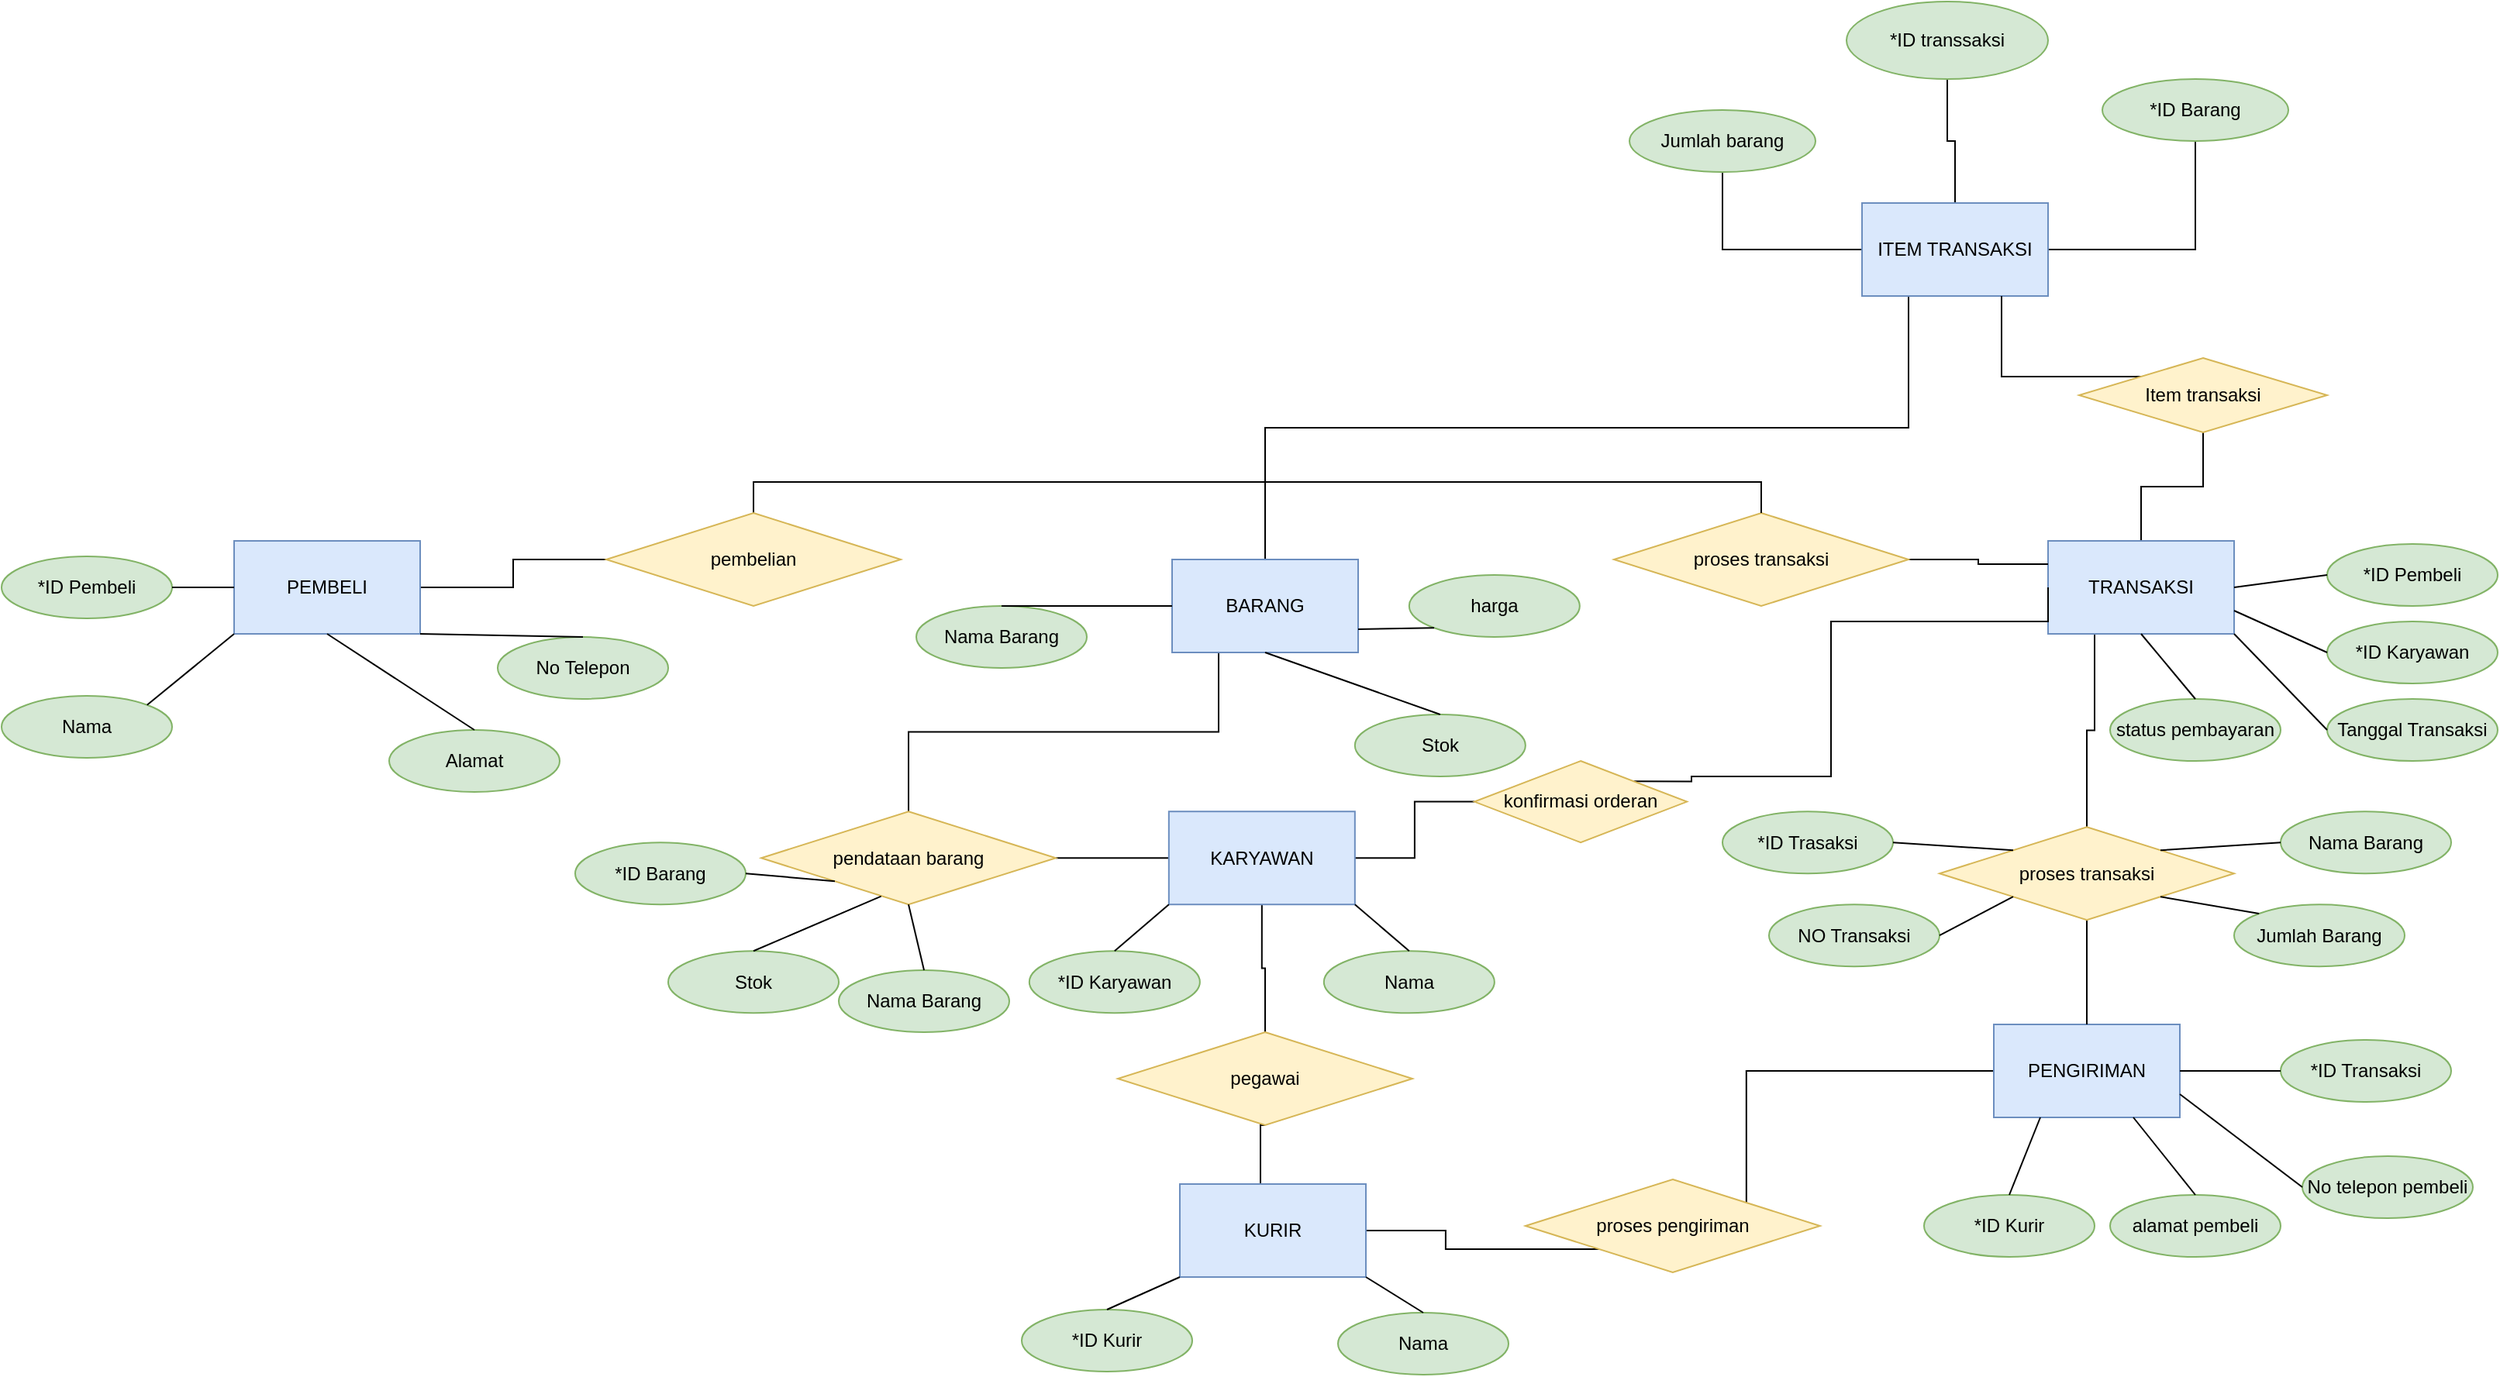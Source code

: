<mxfile version="20.0.3" type="github">
  <diagram id="R2lEEEUBdFMjLlhIrx00" name="Page-1">
    <mxGraphModel dx="2364" dy="1292" grid="0" gridSize="10" guides="1" tooltips="1" connect="1" arrows="1" fold="1" page="0" pageScale="1" pageWidth="1100" pageHeight="850" math="0" shadow="0" extFonts="Permanent Marker^https://fonts.googleapis.com/css?family=Permanent+Marker">
      <root>
        <mxCell id="0" />
        <mxCell id="1" parent="0" />
        <mxCell id="3pP2C2j7rVUZG_knr3YC-106" style="edgeStyle=orthogonalEdgeStyle;rounded=0;orthogonalLoop=1;jettySize=auto;html=1;exitX=0.25;exitY=1;exitDx=0;exitDy=0;endArrow=none;endFill=0;" parent="1" source="3pP2C2j7rVUZG_knr3YC-1" target="3pP2C2j7rVUZG_knr3YC-62" edge="1">
          <mxGeometry relative="1" as="geometry">
            <mxPoint x="-170" y="280" as="targetPoint" />
          </mxGeometry>
        </mxCell>
        <mxCell id="YSWhNpgIYvI0qQQDUDrM-18" style="edgeStyle=orthogonalEdgeStyle;rounded=0;orthogonalLoop=1;jettySize=auto;html=1;exitX=0.5;exitY=0;exitDx=0;exitDy=0;entryX=0.25;entryY=1;entryDx=0;entryDy=0;endArrow=none;endFill=0;startArrow=none;startFill=0;" parent="1" source="3pP2C2j7rVUZG_knr3YC-1" target="YSWhNpgIYvI0qQQDUDrM-5" edge="1">
          <mxGeometry relative="1" as="geometry" />
        </mxCell>
        <mxCell id="3pP2C2j7rVUZG_knr3YC-1" value="BARANG" style="rounded=0;whiteSpace=wrap;html=1;fillColor=#dae8fc;strokeColor=#6c8ebf;" parent="1" vertex="1">
          <mxGeometry x="65" y="120" width="120" height="60" as="geometry" />
        </mxCell>
        <mxCell id="3pP2C2j7rVUZG_knr3YC-111" style="edgeStyle=orthogonalEdgeStyle;rounded=0;orthogonalLoop=1;jettySize=auto;html=1;exitX=1;exitY=0.5;exitDx=0;exitDy=0;entryX=0;entryY=0.5;entryDx=0;entryDy=0;endArrow=none;endFill=0;" parent="1" source="3pP2C2j7rVUZG_knr3YC-2" target="3pP2C2j7rVUZG_knr3YC-110" edge="1">
          <mxGeometry relative="1" as="geometry" />
        </mxCell>
        <mxCell id="3pP2C2j7rVUZG_knr3YC-2" value="PEMBELI" style="rounded=0;whiteSpace=wrap;html=1;fillColor=#dae8fc;strokeColor=#6c8ebf;" parent="1" vertex="1">
          <mxGeometry x="-540" y="108" width="120" height="60" as="geometry" />
        </mxCell>
        <mxCell id="3pP2C2j7rVUZG_knr3YC-103" style="edgeStyle=orthogonalEdgeStyle;rounded=0;orthogonalLoop=1;jettySize=auto;html=1;exitX=0;exitY=0.5;exitDx=0;exitDy=0;entryX=1;entryY=0.5;entryDx=0;entryDy=0;endArrow=none;endFill=0;" parent="1" source="3pP2C2j7rVUZG_knr3YC-3" target="3pP2C2j7rVUZG_knr3YC-62" edge="1">
          <mxGeometry relative="1" as="geometry" />
        </mxCell>
        <mxCell id="3pP2C2j7rVUZG_knr3YC-119" style="edgeStyle=orthogonalEdgeStyle;rounded=0;orthogonalLoop=1;jettySize=auto;html=1;exitX=0.5;exitY=1;exitDx=0;exitDy=0;entryX=0.5;entryY=0;entryDx=0;entryDy=0;endArrow=none;endFill=0;" parent="1" source="3pP2C2j7rVUZG_knr3YC-3" target="3pP2C2j7rVUZG_knr3YC-63" edge="1">
          <mxGeometry relative="1" as="geometry" />
        </mxCell>
        <mxCell id="YSWhNpgIYvI0qQQDUDrM-3" value="" style="edgeStyle=orthogonalEdgeStyle;rounded=0;orthogonalLoop=1;jettySize=auto;html=1;endArrow=none;endFill=0;" parent="1" source="3pP2C2j7rVUZG_knr3YC-3" target="YSWhNpgIYvI0qQQDUDrM-2" edge="1">
          <mxGeometry relative="1" as="geometry" />
        </mxCell>
        <mxCell id="3pP2C2j7rVUZG_knr3YC-3" value="KARYAWAN" style="rounded=0;whiteSpace=wrap;html=1;fillColor=#dae8fc;strokeColor=#6c8ebf;" parent="1" vertex="1">
          <mxGeometry x="62.92" y="282.61" width="120" height="60" as="geometry" />
        </mxCell>
        <mxCell id="3pP2C2j7rVUZG_knr3YC-132" style="edgeStyle=orthogonalEdgeStyle;rounded=0;orthogonalLoop=1;jettySize=auto;html=1;exitX=0;exitY=0.5;exitDx=0;exitDy=0;entryX=1;entryY=0;entryDx=0;entryDy=0;endArrow=none;endFill=0;" parent="1" source="3pP2C2j7rVUZG_knr3YC-4" target="3pP2C2j7rVUZG_knr3YC-131" edge="1">
          <mxGeometry relative="1" as="geometry" />
        </mxCell>
        <mxCell id="3pP2C2j7rVUZG_knr3YC-4" value="PENGIRIMAN" style="rounded=0;whiteSpace=wrap;html=1;fillColor=#dae8fc;strokeColor=#6c8ebf;" parent="1" vertex="1">
          <mxGeometry x="595" y="420.0" width="120" height="60" as="geometry" />
        </mxCell>
        <mxCell id="3pP2C2j7rVUZG_knr3YC-120" style="edgeStyle=orthogonalEdgeStyle;rounded=0;orthogonalLoop=1;jettySize=auto;html=1;exitX=0.25;exitY=1;exitDx=0;exitDy=0;entryX=0.5;entryY=0;entryDx=0;entryDy=0;endArrow=none;endFill=0;" parent="1" source="3pP2C2j7rVUZG_knr3YC-5" target="3pP2C2j7rVUZG_knr3YC-121" edge="1">
          <mxGeometry relative="1" as="geometry">
            <mxPoint x="650" y="290" as="targetPoint" />
          </mxGeometry>
        </mxCell>
        <mxCell id="YSWhNpgIYvI0qQQDUDrM-8" value="" style="edgeStyle=orthogonalEdgeStyle;rounded=0;orthogonalLoop=1;jettySize=auto;html=1;endArrow=none;endFill=0;" parent="1" source="3pP2C2j7rVUZG_knr3YC-5" target="YSWhNpgIYvI0qQQDUDrM-7" edge="1">
          <mxGeometry relative="1" as="geometry" />
        </mxCell>
        <mxCell id="3pP2C2j7rVUZG_knr3YC-5" value="TRANSAKSI" style="rounded=0;whiteSpace=wrap;html=1;fillColor=#dae8fc;strokeColor=#6c8ebf;" parent="1" vertex="1">
          <mxGeometry x="630" y="108" width="120" height="60" as="geometry" />
        </mxCell>
        <mxCell id="3pP2C2j7rVUZG_knr3YC-6" value="Nama Barang" style="ellipse;whiteSpace=wrap;html=1;fillColor=#d5e8d4;strokeColor=#82b366;" parent="1" vertex="1">
          <mxGeometry x="-100" y="150" width="110" height="40" as="geometry" />
        </mxCell>
        <mxCell id="3pP2C2j7rVUZG_knr3YC-8" value="*ID Barang" style="ellipse;whiteSpace=wrap;html=1;fillColor=#d5e8d4;strokeColor=#82b366;" parent="1" vertex="1">
          <mxGeometry x="-320" y="302.61" width="110" height="40" as="geometry" />
        </mxCell>
        <mxCell id="3pP2C2j7rVUZG_knr3YC-9" value="Stok" style="ellipse;whiteSpace=wrap;html=1;fillColor=#d5e8d4;strokeColor=#82b366;" parent="1" vertex="1">
          <mxGeometry x="182.92" y="220" width="110" height="40" as="geometry" />
        </mxCell>
        <mxCell id="3pP2C2j7rVUZG_knr3YC-10" value="harga" style="ellipse;whiteSpace=wrap;html=1;fillColor=#d5e8d4;strokeColor=#82b366;" parent="1" vertex="1">
          <mxGeometry x="217.92" y="130" width="110" height="40" as="geometry" />
        </mxCell>
        <mxCell id="3pP2C2j7rVUZG_knr3YC-11" style="edgeStyle=orthogonalEdgeStyle;rounded=0;orthogonalLoop=1;jettySize=auto;html=1;exitX=0.5;exitY=1;exitDx=0;exitDy=0;" parent="1" edge="1">
          <mxGeometry relative="1" as="geometry">
            <mxPoint x="255" y="200" as="sourcePoint" />
            <mxPoint x="255" y="200" as="targetPoint" />
          </mxGeometry>
        </mxCell>
        <mxCell id="3pP2C2j7rVUZG_knr3YC-17" value="*ID Pembeli" style="ellipse;whiteSpace=wrap;html=1;fillColor=#d5e8d4;strokeColor=#82b366;" parent="1" vertex="1">
          <mxGeometry x="810" y="110" width="110" height="40" as="geometry" />
        </mxCell>
        <mxCell id="3pP2C2j7rVUZG_knr3YC-18" value="*ID Karyawan" style="ellipse;whiteSpace=wrap;html=1;fillColor=#d5e8d4;strokeColor=#82b366;" parent="1" vertex="1">
          <mxGeometry x="810" y="160" width="110" height="40" as="geometry" />
        </mxCell>
        <mxCell id="3pP2C2j7rVUZG_knr3YC-20" value="No Telepon" style="ellipse;whiteSpace=wrap;html=1;fillColor=#d5e8d4;strokeColor=#82b366;" parent="1" vertex="1">
          <mxGeometry x="-370" y="170" width="110" height="40" as="geometry" />
        </mxCell>
        <mxCell id="3pP2C2j7rVUZG_knr3YC-21" value="Alamat" style="ellipse;whiteSpace=wrap;html=1;fillColor=#d5e8d4;strokeColor=#82b366;" parent="1" vertex="1">
          <mxGeometry x="-440" y="230" width="110" height="40" as="geometry" />
        </mxCell>
        <mxCell id="3pP2C2j7rVUZG_knr3YC-22" value="Nama" style="ellipse;whiteSpace=wrap;html=1;fillColor=#d5e8d4;strokeColor=#82b366;" parent="1" vertex="1">
          <mxGeometry x="-690" y="208" width="110" height="40" as="geometry" />
        </mxCell>
        <mxCell id="3pP2C2j7rVUZG_knr3YC-23" value="*ID Pembeli" style="ellipse;whiteSpace=wrap;html=1;fillColor=#d5e8d4;strokeColor=#82b366;" parent="1" vertex="1">
          <mxGeometry x="-690" y="118" width="110" height="40" as="geometry" />
        </mxCell>
        <mxCell id="3pP2C2j7rVUZG_knr3YC-24" value="Nama" style="ellipse;whiteSpace=wrap;html=1;fillColor=#d5e8d4;strokeColor=#82b366;" parent="1" vertex="1">
          <mxGeometry x="162.92" y="372.61" width="110" height="40" as="geometry" />
        </mxCell>
        <mxCell id="3pP2C2j7rVUZG_knr3YC-25" value="*ID Karyawan" style="ellipse;whiteSpace=wrap;html=1;fillColor=#d5e8d4;strokeColor=#82b366;" parent="1" vertex="1">
          <mxGeometry x="-27.08" y="372.61" width="110" height="40" as="geometry" />
        </mxCell>
        <mxCell id="3pP2C2j7rVUZG_knr3YC-26" value="status pembayaran" style="ellipse;whiteSpace=wrap;html=1;fillColor=#d5e8d4;strokeColor=#82b366;" parent="1" vertex="1">
          <mxGeometry x="670" y="210" width="110" height="40" as="geometry" />
        </mxCell>
        <mxCell id="3pP2C2j7rVUZG_knr3YC-27" value="*ID Transaksi" style="ellipse;whiteSpace=wrap;html=1;fillColor=#d5e8d4;strokeColor=#82b366;" parent="1" vertex="1">
          <mxGeometry x="780" y="430.0" width="110" height="40" as="geometry" />
        </mxCell>
        <mxCell id="3pP2C2j7rVUZG_knr3YC-28" value="alamat pembeli" style="ellipse;whiteSpace=wrap;html=1;fillColor=#d5e8d4;strokeColor=#82b366;" parent="1" vertex="1">
          <mxGeometry x="670" y="530" width="110" height="40" as="geometry" />
        </mxCell>
        <mxCell id="3pP2C2j7rVUZG_knr3YC-29" value="*ID Kurir" style="ellipse;whiteSpace=wrap;html=1;fillColor=#d5e8d4;strokeColor=#82b366;" parent="1" vertex="1">
          <mxGeometry x="550" y="530" width="110" height="40" as="geometry" />
        </mxCell>
        <mxCell id="3pP2C2j7rVUZG_knr3YC-31" style="edgeStyle=orthogonalEdgeStyle;rounded=0;orthogonalLoop=1;jettySize=auto;html=1;exitX=0.5;exitY=1;exitDx=0;exitDy=0;" parent="1" edge="1">
          <mxGeometry relative="1" as="geometry">
            <mxPoint x="-355" y="248" as="sourcePoint" />
            <mxPoint x="-355" y="248" as="targetPoint" />
          </mxGeometry>
        </mxCell>
        <mxCell id="3pP2C2j7rVUZG_knr3YC-33" style="edgeStyle=orthogonalEdgeStyle;rounded=0;orthogonalLoop=1;jettySize=auto;html=1;exitX=0.5;exitY=1;exitDx=0;exitDy=0;" parent="1" source="3pP2C2j7rVUZG_knr3YC-6" target="3pP2C2j7rVUZG_knr3YC-6" edge="1">
          <mxGeometry relative="1" as="geometry" />
        </mxCell>
        <mxCell id="3pP2C2j7rVUZG_knr3YC-44" value="Tanggal Transaksi" style="ellipse;whiteSpace=wrap;html=1;fillColor=#d5e8d4;strokeColor=#82b366;" parent="1" vertex="1">
          <mxGeometry x="810" y="210" width="110" height="40" as="geometry" />
        </mxCell>
        <mxCell id="3pP2C2j7rVUZG_knr3YC-118" style="edgeStyle=orthogonalEdgeStyle;rounded=0;orthogonalLoop=1;jettySize=auto;html=1;exitX=0.5;exitY=0;exitDx=0;exitDy=0;entryX=0.5;entryY=1;entryDx=0;entryDy=0;endArrow=none;endFill=0;" parent="1" source="3pP2C2j7rVUZG_knr3YC-57" target="3pP2C2j7rVUZG_knr3YC-63" edge="1">
          <mxGeometry relative="1" as="geometry">
            <mxPoint x="122" y="530" as="targetPoint" />
            <Array as="points">
              <mxPoint x="120" y="573" />
              <mxPoint x="122" y="573" />
              <mxPoint x="122" y="485" />
            </Array>
          </mxGeometry>
        </mxCell>
        <mxCell id="3pP2C2j7rVUZG_knr3YC-133" style="edgeStyle=orthogonalEdgeStyle;rounded=0;orthogonalLoop=1;jettySize=auto;html=1;exitX=1;exitY=0.5;exitDx=0;exitDy=0;entryX=0;entryY=1;entryDx=0;entryDy=0;endArrow=none;endFill=0;" parent="1" source="3pP2C2j7rVUZG_knr3YC-57" target="3pP2C2j7rVUZG_knr3YC-131" edge="1">
          <mxGeometry relative="1" as="geometry" />
        </mxCell>
        <mxCell id="3pP2C2j7rVUZG_knr3YC-57" value="KURIR" style="rounded=0;whiteSpace=wrap;html=1;fillColor=#dae8fc;strokeColor=#6c8ebf;" parent="1" vertex="1">
          <mxGeometry x="70" y="523" width="120" height="60" as="geometry" />
        </mxCell>
        <mxCell id="3pP2C2j7rVUZG_knr3YC-59" value="Nama" style="ellipse;whiteSpace=wrap;html=1;fillColor=#d5e8d4;strokeColor=#82b366;" parent="1" vertex="1">
          <mxGeometry x="172" y="606" width="110" height="40" as="geometry" />
        </mxCell>
        <mxCell id="3pP2C2j7rVUZG_knr3YC-61" value="*ID Kurir" style="ellipse;whiteSpace=wrap;html=1;fillColor=#d5e8d4;strokeColor=#82b366;" parent="1" vertex="1">
          <mxGeometry x="-32" y="604" width="110" height="40" as="geometry" />
        </mxCell>
        <mxCell id="3pP2C2j7rVUZG_knr3YC-62" value="pendataan barang" style="rhombus;whiteSpace=wrap;html=1;fillColor=#fff2cc;strokeColor=#d6b656;" parent="1" vertex="1">
          <mxGeometry x="-200" y="282.61" width="190" height="60" as="geometry" />
        </mxCell>
        <mxCell id="3pP2C2j7rVUZG_knr3YC-63" value="pegawai" style="rhombus;whiteSpace=wrap;html=1;fillColor=#fff2cc;strokeColor=#d6b656;" parent="1" vertex="1">
          <mxGeometry x="30" y="425" width="190" height="60" as="geometry" />
        </mxCell>
        <mxCell id="3pP2C2j7rVUZG_knr3YC-117" style="edgeStyle=orthogonalEdgeStyle;rounded=0;orthogonalLoop=1;jettySize=auto;html=1;exitX=1;exitY=0.5;exitDx=0;exitDy=0;entryX=0;entryY=0.25;entryDx=0;entryDy=0;endArrow=none;endFill=0;" parent="1" source="3pP2C2j7rVUZG_knr3YC-68" target="3pP2C2j7rVUZG_knr3YC-5" edge="1">
          <mxGeometry relative="1" as="geometry" />
        </mxCell>
        <mxCell id="3pP2C2j7rVUZG_knr3YC-68" value="proses transaksi" style="rhombus;whiteSpace=wrap;html=1;fillColor=#fff2cc;strokeColor=#d6b656;" parent="1" vertex="1">
          <mxGeometry x="350" y="90" width="190" height="60" as="geometry" />
        </mxCell>
        <mxCell id="3pP2C2j7rVUZG_knr3YC-79" value="" style="endArrow=none;html=1;rounded=0;entryX=0.5;entryY=1;entryDx=0;entryDy=0;exitX=0.5;exitY=0;exitDx=0;exitDy=0;" parent="1" source="3pP2C2j7rVUZG_knr3YC-9" target="3pP2C2j7rVUZG_knr3YC-1" edge="1">
          <mxGeometry width="50" height="50" relative="1" as="geometry">
            <mxPoint x="510" y="450" as="sourcePoint" />
            <mxPoint x="560" y="400" as="targetPoint" />
          </mxGeometry>
        </mxCell>
        <mxCell id="3pP2C2j7rVUZG_knr3YC-80" value="" style="endArrow=none;html=1;rounded=0;entryX=0;entryY=0.5;entryDx=0;entryDy=0;exitX=0.5;exitY=0;exitDx=0;exitDy=0;" parent="1" source="3pP2C2j7rVUZG_knr3YC-6" target="3pP2C2j7rVUZG_knr3YC-1" edge="1">
          <mxGeometry width="50" height="50" relative="1" as="geometry">
            <mxPoint x="510" y="450" as="sourcePoint" />
            <mxPoint x="560" y="400" as="targetPoint" />
          </mxGeometry>
        </mxCell>
        <mxCell id="3pP2C2j7rVUZG_knr3YC-81" value="" style="endArrow=none;html=1;rounded=0;entryX=0;entryY=1;entryDx=0;entryDy=0;exitX=1;exitY=0.5;exitDx=0;exitDy=0;" parent="1" source="3pP2C2j7rVUZG_knr3YC-8" target="3pP2C2j7rVUZG_knr3YC-62" edge="1">
          <mxGeometry width="50" height="50" relative="1" as="geometry">
            <mxPoint x="510" y="450" as="sourcePoint" />
            <mxPoint x="560" y="400" as="targetPoint" />
          </mxGeometry>
        </mxCell>
        <mxCell id="3pP2C2j7rVUZG_knr3YC-82" value="" style="endArrow=none;html=1;rounded=0;entryX=1;entryY=0.75;entryDx=0;entryDy=0;exitX=0;exitY=1;exitDx=0;exitDy=0;" parent="1" source="3pP2C2j7rVUZG_knr3YC-10" target="3pP2C2j7rVUZG_knr3YC-1" edge="1">
          <mxGeometry width="50" height="50" relative="1" as="geometry">
            <mxPoint x="255" y="160" as="sourcePoint" />
            <mxPoint x="560" y="400" as="targetPoint" />
          </mxGeometry>
        </mxCell>
        <mxCell id="3pP2C2j7rVUZG_knr3YC-83" value="" style="endArrow=none;html=1;rounded=0;exitX=1;exitY=0.5;exitDx=0;exitDy=0;entryX=0;entryY=0.5;entryDx=0;entryDy=0;" parent="1" source="3pP2C2j7rVUZG_knr3YC-23" target="3pP2C2j7rVUZG_knr3YC-2" edge="1">
          <mxGeometry width="50" height="50" relative="1" as="geometry">
            <mxPoint x="-110" y="8" as="sourcePoint" />
            <mxPoint x="-60" y="-42" as="targetPoint" />
          </mxGeometry>
        </mxCell>
        <mxCell id="3pP2C2j7rVUZG_knr3YC-84" value="" style="endArrow=none;html=1;rounded=0;exitX=1;exitY=0;exitDx=0;exitDy=0;entryX=0;entryY=1;entryDx=0;entryDy=0;" parent="1" source="3pP2C2j7rVUZG_knr3YC-22" target="3pP2C2j7rVUZG_knr3YC-2" edge="1">
          <mxGeometry width="50" height="50" relative="1" as="geometry">
            <mxPoint x="-620" y="168" as="sourcePoint" />
            <mxPoint x="-580" y="168" as="targetPoint" />
          </mxGeometry>
        </mxCell>
        <mxCell id="3pP2C2j7rVUZG_knr3YC-85" value="" style="endArrow=none;html=1;rounded=0;exitX=0.5;exitY=0;exitDx=0;exitDy=0;entryX=0.5;entryY=1;entryDx=0;entryDy=0;" parent="1" source="3pP2C2j7rVUZG_knr3YC-21" target="3pP2C2j7rVUZG_knr3YC-2" edge="1">
          <mxGeometry width="50" height="50" relative="1" as="geometry">
            <mxPoint x="-530" y="188" as="sourcePoint" />
            <mxPoint x="-490" y="188" as="targetPoint" />
          </mxGeometry>
        </mxCell>
        <mxCell id="3pP2C2j7rVUZG_knr3YC-86" value="" style="endArrow=none;html=1;rounded=0;exitX=1;exitY=1;exitDx=0;exitDy=0;entryX=0.5;entryY=0;entryDx=0;entryDy=0;exitPerimeter=0;" parent="1" source="3pP2C2j7rVUZG_knr3YC-2" target="3pP2C2j7rVUZG_knr3YC-20" edge="1">
          <mxGeometry width="50" height="50" relative="1" as="geometry">
            <mxPoint x="-420" y="178" as="sourcePoint" />
            <mxPoint x="-380" y="178" as="targetPoint" />
          </mxGeometry>
        </mxCell>
        <mxCell id="3pP2C2j7rVUZG_knr3YC-87" value="" style="endArrow=none;html=1;rounded=0;exitX=0.5;exitY=0;exitDx=0;exitDy=0;entryX=0;entryY=1;entryDx=0;entryDy=0;" parent="1" source="3pP2C2j7rVUZG_knr3YC-61" target="3pP2C2j7rVUZG_knr3YC-57" edge="1">
          <mxGeometry width="50" height="50" relative="1" as="geometry">
            <mxPoint x="482.92" y="647.61" as="sourcePoint" />
            <mxPoint x="532.92" y="597.61" as="targetPoint" />
          </mxGeometry>
        </mxCell>
        <mxCell id="3pP2C2j7rVUZG_knr3YC-88" value="" style="endArrow=none;html=1;rounded=0;exitX=0.5;exitY=0;exitDx=0;exitDy=0;entryX=1;entryY=1;entryDx=0;entryDy=0;" parent="1" source="3pP2C2j7rVUZG_knr3YC-59" target="3pP2C2j7rVUZG_knr3YC-57" edge="1">
          <mxGeometry width="50" height="50" relative="1" as="geometry">
            <mxPoint x="182.92" y="687.61" as="sourcePoint" />
            <mxPoint x="217.92" y="657.61" as="targetPoint" />
          </mxGeometry>
        </mxCell>
        <mxCell id="3pP2C2j7rVUZG_knr3YC-89" value="" style="endArrow=none;html=1;rounded=0;exitX=0.5;exitY=0;exitDx=0;exitDy=0;entryX=0;entryY=1;entryDx=0;entryDy=0;" parent="1" source="3pP2C2j7rVUZG_knr3YC-25" target="3pP2C2j7rVUZG_knr3YC-3" edge="1">
          <mxGeometry width="50" height="50" relative="1" as="geometry">
            <mxPoint x="72.92" y="357.61" as="sourcePoint" />
            <mxPoint x="62.92" y="347.61" as="targetPoint" />
          </mxGeometry>
        </mxCell>
        <mxCell id="3pP2C2j7rVUZG_knr3YC-90" value="" style="endArrow=none;html=1;rounded=0;exitX=0.5;exitY=0;exitDx=0;exitDy=0;entryX=1;entryY=1;entryDx=0;entryDy=0;" parent="1" source="3pP2C2j7rVUZG_knr3YC-24" target="3pP2C2j7rVUZG_knr3YC-3" edge="1">
          <mxGeometry width="50" height="50" relative="1" as="geometry">
            <mxPoint x="142.92" y="357.61" as="sourcePoint" />
            <mxPoint x="177.92" y="327.61" as="targetPoint" />
          </mxGeometry>
        </mxCell>
        <mxCell id="3pP2C2j7rVUZG_knr3YC-92" value="" style="endArrow=none;html=1;rounded=0;exitX=0.5;exitY=0;exitDx=0;exitDy=0;entryX=0.5;entryY=1;entryDx=0;entryDy=0;" parent="1" source="3pP2C2j7rVUZG_knr3YC-26" target="3pP2C2j7rVUZG_knr3YC-5" edge="1">
          <mxGeometry width="50" height="50" relative="1" as="geometry">
            <mxPoint x="720" y="200" as="sourcePoint" />
            <mxPoint x="755" y="170" as="targetPoint" />
          </mxGeometry>
        </mxCell>
        <mxCell id="3pP2C2j7rVUZG_knr3YC-93" value="" style="endArrow=none;html=1;rounded=0;exitX=0;exitY=0.5;exitDx=0;exitDy=0;entryX=1;entryY=1;entryDx=0;entryDy=0;" parent="1" source="3pP2C2j7rVUZG_knr3YC-44" target="3pP2C2j7rVUZG_knr3YC-5" edge="1">
          <mxGeometry width="50" height="50" relative="1" as="geometry">
            <mxPoint x="770" y="190" as="sourcePoint" />
            <mxPoint x="805" y="160" as="targetPoint" />
          </mxGeometry>
        </mxCell>
        <mxCell id="3pP2C2j7rVUZG_knr3YC-94" value="" style="endArrow=none;html=1;rounded=0;exitX=0;exitY=0.5;exitDx=0;exitDy=0;entryX=1;entryY=0.75;entryDx=0;entryDy=0;" parent="1" source="3pP2C2j7rVUZG_knr3YC-18" target="3pP2C2j7rVUZG_knr3YC-5" edge="1">
          <mxGeometry width="50" height="50" relative="1" as="geometry">
            <mxPoint x="780" y="130" as="sourcePoint" />
            <mxPoint x="815" y="100" as="targetPoint" />
          </mxGeometry>
        </mxCell>
        <mxCell id="3pP2C2j7rVUZG_knr3YC-95" value="" style="endArrow=none;html=1;rounded=0;exitX=1;exitY=0.5;exitDx=0;exitDy=0;entryX=0;entryY=0.5;entryDx=0;entryDy=0;" parent="1" source="3pP2C2j7rVUZG_knr3YC-5" target="3pP2C2j7rVUZG_knr3YC-17" edge="1">
          <mxGeometry width="50" height="50" relative="1" as="geometry">
            <mxPoint x="770" y="130" as="sourcePoint" />
            <mxPoint x="805" y="100" as="targetPoint" />
          </mxGeometry>
        </mxCell>
        <mxCell id="3pP2C2j7rVUZG_knr3YC-96" value="" style="endArrow=none;html=1;rounded=0;entryX=0.25;entryY=1;entryDx=0;entryDy=0;exitX=0.5;exitY=0;exitDx=0;exitDy=0;" parent="1" source="3pP2C2j7rVUZG_knr3YC-29" target="3pP2C2j7rVUZG_knr3YC-4" edge="1">
          <mxGeometry width="50" height="50" relative="1" as="geometry">
            <mxPoint x="600" y="520" as="sourcePoint" />
            <mxPoint x="705" y="480" as="targetPoint" />
          </mxGeometry>
        </mxCell>
        <mxCell id="3pP2C2j7rVUZG_knr3YC-97" value="" style="endArrow=none;html=1;rounded=0;exitX=0.5;exitY=0;exitDx=0;exitDy=0;entryX=0.75;entryY=1;entryDx=0;entryDy=0;" parent="1" source="3pP2C2j7rVUZG_knr3YC-28" target="3pP2C2j7rVUZG_knr3YC-4" edge="1">
          <mxGeometry width="50" height="50" relative="1" as="geometry">
            <mxPoint x="730" y="500" as="sourcePoint" />
            <mxPoint x="765" y="470" as="targetPoint" />
          </mxGeometry>
        </mxCell>
        <mxCell id="3pP2C2j7rVUZG_knr3YC-98" value="" style="endArrow=none;html=1;rounded=0;exitX=1;exitY=0.5;exitDx=0;exitDy=0;entryX=0;entryY=0.5;entryDx=0;entryDy=0;" parent="1" source="3pP2C2j7rVUZG_knr3YC-4" target="3pP2C2j7rVUZG_knr3YC-27" edge="1">
          <mxGeometry width="50" height="50" relative="1" as="geometry">
            <mxPoint x="720" y="470" as="sourcePoint" />
            <mxPoint x="755" y="440" as="targetPoint" />
          </mxGeometry>
        </mxCell>
        <mxCell id="3pP2C2j7rVUZG_knr3YC-104" value="Stok" style="ellipse;whiteSpace=wrap;html=1;fillColor=#d5e8d4;strokeColor=#82b366;" parent="1" vertex="1">
          <mxGeometry x="-260" y="372.61" width="110" height="40" as="geometry" />
        </mxCell>
        <mxCell id="3pP2C2j7rVUZG_knr3YC-107" value="" style="endArrow=none;html=1;rounded=0;entryX=0.407;entryY=0.912;entryDx=0;entryDy=0;entryPerimeter=0;exitX=0.5;exitY=0;exitDx=0;exitDy=0;" parent="1" source="3pP2C2j7rVUZG_knr3YC-104" target="3pP2C2j7rVUZG_knr3YC-62" edge="1">
          <mxGeometry width="50" height="50" relative="1" as="geometry">
            <mxPoint x="50" y="400" as="sourcePoint" />
            <mxPoint x="100" y="350" as="targetPoint" />
          </mxGeometry>
        </mxCell>
        <mxCell id="3pP2C2j7rVUZG_knr3YC-108" value="Nama Barang" style="ellipse;whiteSpace=wrap;html=1;fillColor=#d5e8d4;strokeColor=#82b366;" parent="1" vertex="1">
          <mxGeometry x="-150.0" y="385" width="110" height="40" as="geometry" />
        </mxCell>
        <mxCell id="3pP2C2j7rVUZG_knr3YC-109" value="" style="endArrow=none;html=1;rounded=0;entryX=0.5;entryY=1;entryDx=0;entryDy=0;exitX=0.5;exitY=0;exitDx=0;exitDy=0;" parent="1" source="3pP2C2j7rVUZG_knr3YC-108" target="3pP2C2j7rVUZG_knr3YC-62" edge="1">
          <mxGeometry width="50" height="50" relative="1" as="geometry">
            <mxPoint x="50" y="400" as="sourcePoint" />
            <mxPoint x="100" y="350" as="targetPoint" />
          </mxGeometry>
        </mxCell>
        <mxCell id="3pP2C2j7rVUZG_knr3YC-113" style="edgeStyle=orthogonalEdgeStyle;rounded=0;orthogonalLoop=1;jettySize=auto;html=1;exitX=0.5;exitY=0;exitDx=0;exitDy=0;entryX=0.5;entryY=0;entryDx=0;entryDy=0;endArrow=none;endFill=0;" parent="1" source="3pP2C2j7rVUZG_knr3YC-110" target="3pP2C2j7rVUZG_knr3YC-68" edge="1">
          <mxGeometry relative="1" as="geometry" />
        </mxCell>
        <mxCell id="3pP2C2j7rVUZG_knr3YC-110" value="pembelian" style="rhombus;whiteSpace=wrap;html=1;fillColor=#fff2cc;strokeColor=#d6b656;" parent="1" vertex="1">
          <mxGeometry x="-300" y="90" width="190" height="60" as="geometry" />
        </mxCell>
        <mxCell id="3pP2C2j7rVUZG_knr3YC-122" style="edgeStyle=orthogonalEdgeStyle;rounded=0;orthogonalLoop=1;jettySize=auto;html=1;entryX=0.5;entryY=0;entryDx=0;entryDy=0;endArrow=none;endFill=0;" parent="1" source="3pP2C2j7rVUZG_knr3YC-121" target="3pP2C2j7rVUZG_knr3YC-4" edge="1">
          <mxGeometry relative="1" as="geometry" />
        </mxCell>
        <mxCell id="3pP2C2j7rVUZG_knr3YC-121" value="proses transaksi" style="rhombus;whiteSpace=wrap;html=1;fillColor=#fff2cc;strokeColor=#d6b656;" parent="1" vertex="1">
          <mxGeometry x="560" y="292.61" width="190" height="60" as="geometry" />
        </mxCell>
        <mxCell id="3pP2C2j7rVUZG_knr3YC-123" value="*ID Trasaksi" style="ellipse;whiteSpace=wrap;html=1;fillColor=#d5e8d4;strokeColor=#82b366;" parent="1" vertex="1">
          <mxGeometry x="420" y="282.61" width="110" height="40" as="geometry" />
        </mxCell>
        <mxCell id="3pP2C2j7rVUZG_knr3YC-124" value="NO Transaksi" style="ellipse;whiteSpace=wrap;html=1;fillColor=#d5e8d4;strokeColor=#82b366;" parent="1" vertex="1">
          <mxGeometry x="450" y="342.61" width="110" height="40" as="geometry" />
        </mxCell>
        <mxCell id="3pP2C2j7rVUZG_knr3YC-125" value="Nama Barang" style="ellipse;whiteSpace=wrap;html=1;fillColor=#d5e8d4;strokeColor=#82b366;" parent="1" vertex="1">
          <mxGeometry x="780" y="282.61" width="110" height="40" as="geometry" />
        </mxCell>
        <mxCell id="3pP2C2j7rVUZG_knr3YC-126" value="" style="endArrow=none;html=1;rounded=0;entryX=1;entryY=0.5;entryDx=0;entryDy=0;exitX=0;exitY=0;exitDx=0;exitDy=0;" parent="1" source="3pP2C2j7rVUZG_knr3YC-121" target="3pP2C2j7rVUZG_knr3YC-123" edge="1">
          <mxGeometry width="50" height="50" relative="1" as="geometry">
            <mxPoint x="230" y="400" as="sourcePoint" />
            <mxPoint x="280" y="350" as="targetPoint" />
          </mxGeometry>
        </mxCell>
        <mxCell id="3pP2C2j7rVUZG_knr3YC-127" value="Jumlah Barang" style="ellipse;whiteSpace=wrap;html=1;fillColor=#d5e8d4;strokeColor=#82b366;" parent="1" vertex="1">
          <mxGeometry x="750" y="342.61" width="110" height="40" as="geometry" />
        </mxCell>
        <mxCell id="3pP2C2j7rVUZG_knr3YC-128" value="" style="endArrow=none;html=1;rounded=0;entryX=1;entryY=0.5;entryDx=0;entryDy=0;exitX=0;exitY=1;exitDx=0;exitDy=0;" parent="1" source="3pP2C2j7rVUZG_knr3YC-121" target="3pP2C2j7rVUZG_knr3YC-124" edge="1">
          <mxGeometry width="50" height="50" relative="1" as="geometry">
            <mxPoint x="600" y="360" as="sourcePoint" />
            <mxPoint x="522.5" y="355" as="targetPoint" />
          </mxGeometry>
        </mxCell>
        <mxCell id="3pP2C2j7rVUZG_knr3YC-129" value="" style="endArrow=none;html=1;rounded=0;exitX=0;exitY=0;exitDx=0;exitDy=0;entryX=1;entryY=1;entryDx=0;entryDy=0;" parent="1" source="3pP2C2j7rVUZG_knr3YC-127" target="3pP2C2j7rVUZG_knr3YC-121" edge="1">
          <mxGeometry width="50" height="50" relative="1" as="geometry">
            <mxPoint x="740" y="340" as="sourcePoint" />
            <mxPoint x="700" y="335" as="targetPoint" />
          </mxGeometry>
        </mxCell>
        <mxCell id="3pP2C2j7rVUZG_knr3YC-130" value="" style="endArrow=none;html=1;rounded=0;entryX=0;entryY=0.5;entryDx=0;entryDy=0;exitX=1;exitY=0;exitDx=0;exitDy=0;" parent="1" source="3pP2C2j7rVUZG_knr3YC-121" target="3pP2C2j7rVUZG_knr3YC-125" edge="1">
          <mxGeometry width="50" height="50" relative="1" as="geometry">
            <mxPoint x="750" y="300" as="sourcePoint" />
            <mxPoint x="672.5" y="295" as="targetPoint" />
          </mxGeometry>
        </mxCell>
        <mxCell id="3pP2C2j7rVUZG_knr3YC-131" value="proses pengiriman" style="rhombus;whiteSpace=wrap;html=1;fillColor=#fff2cc;strokeColor=#d6b656;" parent="1" vertex="1">
          <mxGeometry x="292.92" y="520" width="190" height="60" as="geometry" />
        </mxCell>
        <mxCell id="YSWhNpgIYvI0qQQDUDrM-4" style="edgeStyle=orthogonalEdgeStyle;rounded=0;orthogonalLoop=1;jettySize=auto;html=1;exitX=1;exitY=0;exitDx=0;exitDy=0;entryX=0;entryY=0.5;entryDx=0;entryDy=0;endArrow=none;endFill=0;" parent="1" source="YSWhNpgIYvI0qQQDUDrM-2" target="3pP2C2j7rVUZG_knr3YC-5" edge="1">
          <mxGeometry relative="1" as="geometry">
            <Array as="points">
              <mxPoint x="400" y="263" />
              <mxPoint x="400" y="260" />
              <mxPoint x="490" y="260" />
              <mxPoint x="490" y="160" />
              <mxPoint x="630" y="160" />
            </Array>
          </mxGeometry>
        </mxCell>
        <mxCell id="YSWhNpgIYvI0qQQDUDrM-2" value="konfirmasi orderan" style="rhombus;whiteSpace=wrap;html=1;fillColor=#fff2cc;strokeColor=#d6b656;rounded=0;" parent="1" vertex="1">
          <mxGeometry x="260" y="250" width="137.08" height="52.61" as="geometry" />
        </mxCell>
        <mxCell id="YSWhNpgIYvI0qQQDUDrM-11" value="" style="edgeStyle=orthogonalEdgeStyle;rounded=0;orthogonalLoop=1;jettySize=auto;html=1;endArrow=none;endFill=0;" parent="1" source="YSWhNpgIYvI0qQQDUDrM-5" target="YSWhNpgIYvI0qQQDUDrM-10" edge="1">
          <mxGeometry relative="1" as="geometry" />
        </mxCell>
        <mxCell id="YSWhNpgIYvI0qQQDUDrM-13" value="" style="edgeStyle=orthogonalEdgeStyle;rounded=0;orthogonalLoop=1;jettySize=auto;html=1;endArrow=none;endFill=0;" parent="1" source="YSWhNpgIYvI0qQQDUDrM-5" target="YSWhNpgIYvI0qQQDUDrM-12" edge="1">
          <mxGeometry relative="1" as="geometry" />
        </mxCell>
        <mxCell id="YSWhNpgIYvI0qQQDUDrM-15" value="" style="edgeStyle=orthogonalEdgeStyle;rounded=0;orthogonalLoop=1;jettySize=auto;html=1;endArrow=none;endFill=0;" parent="1" source="YSWhNpgIYvI0qQQDUDrM-5" target="YSWhNpgIYvI0qQQDUDrM-14" edge="1">
          <mxGeometry relative="1" as="geometry" />
        </mxCell>
        <mxCell id="YSWhNpgIYvI0qQQDUDrM-5" value="ITEM TRANSAKSI" style="rounded=0;whiteSpace=wrap;html=1;fillColor=#dae8fc;strokeColor=#6c8ebf;" parent="1" vertex="1">
          <mxGeometry x="510" y="-110" width="120" height="60" as="geometry" />
        </mxCell>
        <mxCell id="YSWhNpgIYvI0qQQDUDrM-9" style="edgeStyle=orthogonalEdgeStyle;rounded=0;orthogonalLoop=1;jettySize=auto;html=1;exitX=0;exitY=0;exitDx=0;exitDy=0;entryX=0.75;entryY=1;entryDx=0;entryDy=0;endArrow=none;endFill=0;" parent="1" source="YSWhNpgIYvI0qQQDUDrM-7" target="YSWhNpgIYvI0qQQDUDrM-5" edge="1">
          <mxGeometry relative="1" as="geometry" />
        </mxCell>
        <mxCell id="YSWhNpgIYvI0qQQDUDrM-7" value="Item transaksi" style="rhombus;whiteSpace=wrap;html=1;fillColor=#fff2cc;strokeColor=#d6b656;rounded=0;" parent="1" vertex="1">
          <mxGeometry x="650" y="-10" width="160" height="48" as="geometry" />
        </mxCell>
        <mxCell id="YSWhNpgIYvI0qQQDUDrM-10" value="*ID transsaksi" style="ellipse;whiteSpace=wrap;html=1;fillColor=#d5e8d4;strokeColor=#82b366;rounded=0;" parent="1" vertex="1">
          <mxGeometry x="500" y="-240" width="130" height="50" as="geometry" />
        </mxCell>
        <mxCell id="YSWhNpgIYvI0qQQDUDrM-12" value="*ID Barang" style="ellipse;whiteSpace=wrap;html=1;fillColor=#d5e8d4;strokeColor=#82b366;rounded=0;" parent="1" vertex="1">
          <mxGeometry x="665" y="-190" width="120" height="40" as="geometry" />
        </mxCell>
        <mxCell id="YSWhNpgIYvI0qQQDUDrM-14" value="Jumlah barang" style="ellipse;whiteSpace=wrap;html=1;fillColor=#d5e8d4;strokeColor=#82b366;rounded=0;" parent="1" vertex="1">
          <mxGeometry x="360" y="-170" width="120" height="40" as="geometry" />
        </mxCell>
        <mxCell id="GfLiWvmhEC2IVkEFjA90-1" value="No telepon pembeli" style="ellipse;whiteSpace=wrap;html=1;fillColor=#d5e8d4;strokeColor=#82b366;" parent="1" vertex="1">
          <mxGeometry x="794" y="505" width="110" height="40" as="geometry" />
        </mxCell>
        <mxCell id="GfLiWvmhEC2IVkEFjA90-2" value="" style="endArrow=none;html=1;rounded=0;entryX=1;entryY=0.75;entryDx=0;entryDy=0;exitX=0;exitY=0.5;exitDx=0;exitDy=0;" parent="1" source="GfLiWvmhEC2IVkEFjA90-1" target="3pP2C2j7rVUZG_knr3YC-4" edge="1">
          <mxGeometry width="50" height="50" relative="1" as="geometry">
            <mxPoint x="156" y="418" as="sourcePoint" />
            <mxPoint x="206" y="368" as="targetPoint" />
          </mxGeometry>
        </mxCell>
      </root>
    </mxGraphModel>
  </diagram>
</mxfile>
